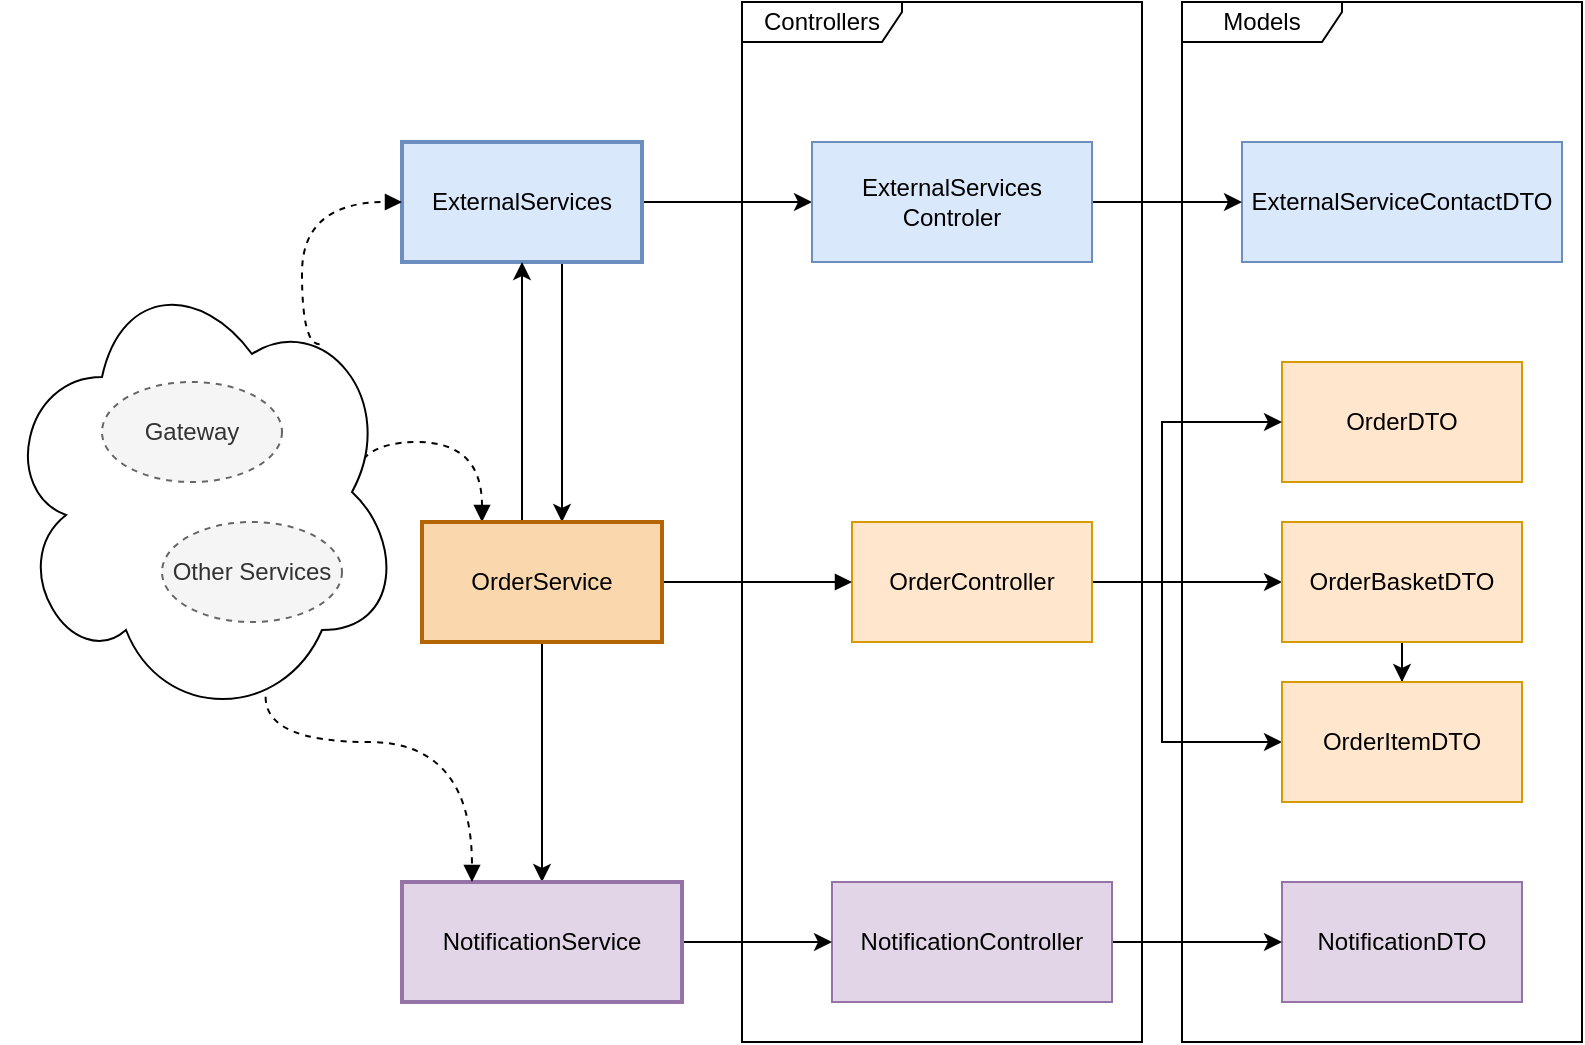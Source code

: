<mxfile version="21.1.1" type="device">
  <diagram name="Page-2" id="3Up4iKT5iXDINM4j30lD">
    <mxGraphModel dx="1195" dy="689" grid="1" gridSize="10" guides="1" tooltips="1" connect="1" arrows="1" fold="1" page="1" pageScale="1" pageWidth="850" pageHeight="1100" math="0" shadow="0">
      <root>
        <mxCell id="0" />
        <mxCell id="1" parent="0" />
        <mxCell id="2WrMS1KXYtcvzxlIM3Ak-31" style="edgeStyle=orthogonalEdgeStyle;rounded=0;orthogonalLoop=1;jettySize=auto;html=1;dashed=1;curved=1;endArrow=block;endFill=1;exitX=0.875;exitY=0.5;exitDx=0;exitDy=0;exitPerimeter=0;" edge="1" parent="1" source="2WrMS1KXYtcvzxlIM3Ak-32" target="2WrMS1KXYtcvzxlIM3Ak-53">
          <mxGeometry relative="1" as="geometry">
            <Array as="points">
              <mxPoint x="205" y="380" />
              <mxPoint x="270" y="380" />
            </Array>
          </mxGeometry>
        </mxCell>
        <mxCell id="2WrMS1KXYtcvzxlIM3Ak-32" value="" style="ellipse;shape=cloud;whiteSpace=wrap;html=1;" vertex="1" parent="1">
          <mxGeometry x="30" y="290" width="200" height="230" as="geometry" />
        </mxCell>
        <mxCell id="2WrMS1KXYtcvzxlIM3Ak-33" style="edgeStyle=orthogonalEdgeStyle;rounded=0;orthogonalLoop=1;jettySize=auto;html=1;" edge="1" parent="1" source="2WrMS1KXYtcvzxlIM3Ak-35" target="2WrMS1KXYtcvzxlIM3Ak-47">
          <mxGeometry relative="1" as="geometry" />
        </mxCell>
        <mxCell id="2WrMS1KXYtcvzxlIM3Ak-34" style="edgeStyle=orthogonalEdgeStyle;rounded=0;orthogonalLoop=1;jettySize=auto;html=1;" edge="1" parent="1" source="2WrMS1KXYtcvzxlIM3Ak-35" target="2WrMS1KXYtcvzxlIM3Ak-53">
          <mxGeometry relative="1" as="geometry">
            <mxPoint x="319.588" y="410" as="targetPoint" />
            <Array as="points">
              <mxPoint x="310" y="350" />
              <mxPoint x="310" y="350" />
            </Array>
          </mxGeometry>
        </mxCell>
        <mxCell id="2WrMS1KXYtcvzxlIM3Ak-35" value="ExternalServices" style="html=1;whiteSpace=wrap;fillColor=#dae8fc;strokeColor=#6c8ebf;strokeWidth=2;" vertex="1" parent="1">
          <mxGeometry x="230" y="230" width="120" height="60" as="geometry" />
        </mxCell>
        <mxCell id="2WrMS1KXYtcvzxlIM3Ak-37" value="OrderDTO" style="html=1;whiteSpace=wrap;fillColor=#ffe6cc;strokeColor=#d79b00;" vertex="1" parent="1">
          <mxGeometry x="670" y="340" width="120" height="60" as="geometry" />
        </mxCell>
        <mxCell id="2WrMS1KXYtcvzxlIM3Ak-38" value="ExternalServiceContactDTO" style="html=1;whiteSpace=wrap;fillColor=#dae8fc;strokeColor=#6c8ebf;" vertex="1" parent="1">
          <mxGeometry x="650" y="230" width="160" height="60" as="geometry" />
        </mxCell>
        <mxCell id="2WrMS1KXYtcvzxlIM3Ak-39" value="NotificationDTO" style="html=1;whiteSpace=wrap;fillColor=#e1d5e7;strokeColor=#9673a6;" vertex="1" parent="1">
          <mxGeometry x="670" y="600" width="120" height="60" as="geometry" />
        </mxCell>
        <mxCell id="2WrMS1KXYtcvzxlIM3Ak-40" value="Models" style="shape=umlFrame;whiteSpace=wrap;html=1;pointerEvents=0;width=80;height=20;" vertex="1" parent="1">
          <mxGeometry x="620" y="160" width="200" height="520" as="geometry" />
        </mxCell>
        <mxCell id="2WrMS1KXYtcvzxlIM3Ak-41" value="Controllers" style="shape=umlFrame;whiteSpace=wrap;html=1;pointerEvents=0;width=80;height=20;" vertex="1" parent="1">
          <mxGeometry x="400" y="160" width="200" height="520" as="geometry" />
        </mxCell>
        <mxCell id="2WrMS1KXYtcvzxlIM3Ak-42" style="edgeStyle=orthogonalEdgeStyle;rounded=0;orthogonalLoop=1;jettySize=auto;html=1;" edge="1" parent="1" source="2WrMS1KXYtcvzxlIM3Ak-43" target="2WrMS1KXYtcvzxlIM3Ak-37">
          <mxGeometry relative="1" as="geometry">
            <Array as="points">
              <mxPoint x="610" y="450" />
              <mxPoint x="610" y="370" />
            </Array>
          </mxGeometry>
        </mxCell>
        <mxCell id="2WrMS1KXYtcvzxlIM3Ak-61" style="edgeStyle=orthogonalEdgeStyle;rounded=0;orthogonalLoop=1;jettySize=auto;html=1;" edge="1" parent="1" source="2WrMS1KXYtcvzxlIM3Ak-43" target="2WrMS1KXYtcvzxlIM3Ak-55">
          <mxGeometry relative="1" as="geometry" />
        </mxCell>
        <mxCell id="2WrMS1KXYtcvzxlIM3Ak-62" style="edgeStyle=orthogonalEdgeStyle;rounded=0;orthogonalLoop=1;jettySize=auto;html=1;" edge="1" parent="1" source="2WrMS1KXYtcvzxlIM3Ak-43" target="2WrMS1KXYtcvzxlIM3Ak-56">
          <mxGeometry relative="1" as="geometry">
            <Array as="points">
              <mxPoint x="610" y="450" />
              <mxPoint x="610" y="530" />
            </Array>
          </mxGeometry>
        </mxCell>
        <mxCell id="2WrMS1KXYtcvzxlIM3Ak-43" value="OrderController" style="html=1;whiteSpace=wrap;fillColor=#ffe6cc;strokeColor=#d79b00;" vertex="1" parent="1">
          <mxGeometry x="455" y="420" width="120" height="60" as="geometry" />
        </mxCell>
        <mxCell id="2WrMS1KXYtcvzxlIM3Ak-44" style="edgeStyle=orthogonalEdgeStyle;rounded=0;orthogonalLoop=1;jettySize=auto;html=1;" edge="1" parent="1" source="2WrMS1KXYtcvzxlIM3Ak-45" target="2WrMS1KXYtcvzxlIM3Ak-39">
          <mxGeometry relative="1" as="geometry" />
        </mxCell>
        <mxCell id="2WrMS1KXYtcvzxlIM3Ak-45" value="NotificationController" style="html=1;whiteSpace=wrap;fillColor=#e1d5e7;strokeColor=#9673a6;" vertex="1" parent="1">
          <mxGeometry x="445" y="600" width="140" height="60" as="geometry" />
        </mxCell>
        <mxCell id="2WrMS1KXYtcvzxlIM3Ak-46" style="edgeStyle=orthogonalEdgeStyle;rounded=0;orthogonalLoop=1;jettySize=auto;html=1;" edge="1" parent="1" source="2WrMS1KXYtcvzxlIM3Ak-47" target="2WrMS1KXYtcvzxlIM3Ak-38">
          <mxGeometry relative="1" as="geometry" />
        </mxCell>
        <mxCell id="2WrMS1KXYtcvzxlIM3Ak-47" value="ExternalServices&lt;br&gt;Controler" style="html=1;whiteSpace=wrap;fillColor=#dae8fc;strokeColor=#6c8ebf;" vertex="1" parent="1">
          <mxGeometry x="435" y="230" width="140" height="60" as="geometry" />
        </mxCell>
        <mxCell id="2WrMS1KXYtcvzxlIM3Ak-48" value="Gateway" style="ellipse;whiteSpace=wrap;html=1;dashed=1;fillColor=#f5f5f5;fontColor=#333333;strokeColor=#666666;" vertex="1" parent="1">
          <mxGeometry x="80" y="350" width="90" height="50" as="geometry" />
        </mxCell>
        <mxCell id="2WrMS1KXYtcvzxlIM3Ak-49" value="Other Services" style="ellipse;whiteSpace=wrap;html=1;dashed=1;fillColor=#f5f5f5;fontColor=#333333;strokeColor=#666666;" vertex="1" parent="1">
          <mxGeometry x="110" y="420" width="90" height="50" as="geometry" />
        </mxCell>
        <mxCell id="2WrMS1KXYtcvzxlIM3Ak-50" style="edgeStyle=orthogonalEdgeStyle;rounded=0;orthogonalLoop=1;jettySize=auto;html=1;endArrow=block;endFill=1;" edge="1" parent="1" source="2WrMS1KXYtcvzxlIM3Ak-53" target="2WrMS1KXYtcvzxlIM3Ak-43">
          <mxGeometry relative="1" as="geometry" />
        </mxCell>
        <mxCell id="2WrMS1KXYtcvzxlIM3Ak-51" style="edgeStyle=orthogonalEdgeStyle;rounded=0;orthogonalLoop=1;jettySize=auto;html=1;" edge="1" parent="1" source="2WrMS1KXYtcvzxlIM3Ak-53" target="2WrMS1KXYtcvzxlIM3Ak-35">
          <mxGeometry relative="1" as="geometry">
            <mxPoint x="302" y="280" as="targetPoint" />
            <Array as="points">
              <mxPoint x="290" y="390" />
              <mxPoint x="290" y="390" />
            </Array>
          </mxGeometry>
        </mxCell>
        <mxCell id="2WrMS1KXYtcvzxlIM3Ak-52" style="edgeStyle=orthogonalEdgeStyle;rounded=0;orthogonalLoop=1;jettySize=auto;html=1;" edge="1" parent="1" source="2WrMS1KXYtcvzxlIM3Ak-53" target="2WrMS1KXYtcvzxlIM3Ak-58">
          <mxGeometry relative="1" as="geometry">
            <Array as="points">
              <mxPoint x="300" y="530" />
              <mxPoint x="300" y="530" />
            </Array>
          </mxGeometry>
        </mxCell>
        <mxCell id="2WrMS1KXYtcvzxlIM3Ak-53" value="OrderService" style="html=1;whiteSpace=wrap;fillColor=#fad7ac;strokeColor=#b46504;strokeWidth=2;" vertex="1" parent="1">
          <mxGeometry x="240" y="420" width="120" height="60" as="geometry" />
        </mxCell>
        <mxCell id="2WrMS1KXYtcvzxlIM3Ak-54" style="edgeStyle=orthogonalEdgeStyle;rounded=0;orthogonalLoop=1;jettySize=auto;html=1;exitX=0.5;exitY=1;exitDx=0;exitDy=0;" edge="1" parent="1" source="2WrMS1KXYtcvzxlIM3Ak-55" target="2WrMS1KXYtcvzxlIM3Ak-56">
          <mxGeometry relative="1" as="geometry" />
        </mxCell>
        <mxCell id="2WrMS1KXYtcvzxlIM3Ak-55" value="OrderBasketDTO" style="html=1;whiteSpace=wrap;fillColor=#ffe6cc;strokeColor=#d79b00;" vertex="1" parent="1">
          <mxGeometry x="670" y="420" width="120" height="60" as="geometry" />
        </mxCell>
        <mxCell id="2WrMS1KXYtcvzxlIM3Ak-56" value="OrderItemDTO" style="html=1;whiteSpace=wrap;fillColor=#ffe6cc;strokeColor=#d79b00;" vertex="1" parent="1">
          <mxGeometry x="670" y="500" width="120" height="60" as="geometry" />
        </mxCell>
        <mxCell id="2WrMS1KXYtcvzxlIM3Ak-57" style="edgeStyle=orthogonalEdgeStyle;rounded=0;orthogonalLoop=1;jettySize=auto;html=1;" edge="1" parent="1" source="2WrMS1KXYtcvzxlIM3Ak-58" target="2WrMS1KXYtcvzxlIM3Ak-45">
          <mxGeometry relative="1" as="geometry" />
        </mxCell>
        <mxCell id="2WrMS1KXYtcvzxlIM3Ak-58" value="NotificationService" style="html=1;whiteSpace=wrap;fillColor=#e1d5e7;strokeColor=#9673a6;strokeWidth=2;" vertex="1" parent="1">
          <mxGeometry x="230" y="600" width="140" height="60" as="geometry" />
        </mxCell>
        <mxCell id="2WrMS1KXYtcvzxlIM3Ak-59" style="edgeStyle=orthogonalEdgeStyle;rounded=0;orthogonalLoop=1;jettySize=auto;html=1;dashed=1;curved=1;endArrow=block;endFill=1;exitX=0.794;exitY=0.179;exitDx=0;exitDy=0;exitPerimeter=0;entryX=0;entryY=0.5;entryDx=0;entryDy=0;" edge="1" parent="1" source="2WrMS1KXYtcvzxlIM3Ak-32" target="2WrMS1KXYtcvzxlIM3Ak-35">
          <mxGeometry relative="1" as="geometry">
            <Array as="points">
              <mxPoint x="180" y="331" />
              <mxPoint x="180" y="260" />
            </Array>
            <mxPoint x="215" y="484" as="sourcePoint" />
            <mxPoint x="280" y="490" as="targetPoint" />
          </mxGeometry>
        </mxCell>
        <mxCell id="2WrMS1KXYtcvzxlIM3Ak-60" style="edgeStyle=orthogonalEdgeStyle;rounded=0;orthogonalLoop=1;jettySize=auto;html=1;dashed=1;curved=1;endArrow=block;endFill=1;exitX=0.659;exitY=0.945;exitDx=0;exitDy=0;exitPerimeter=0;entryX=0.25;entryY=0;entryDx=0;entryDy=0;" edge="1" parent="1" source="2WrMS1KXYtcvzxlIM3Ak-32" target="2WrMS1KXYtcvzxlIM3Ak-58">
          <mxGeometry relative="1" as="geometry">
            <Array as="points">
              <mxPoint x="162" y="530" />
              <mxPoint x="265" y="530" />
            </Array>
            <mxPoint x="200" y="555" as="sourcePoint" />
            <mxPoint x="265" y="570" as="targetPoint" />
          </mxGeometry>
        </mxCell>
      </root>
    </mxGraphModel>
  </diagram>
</mxfile>
